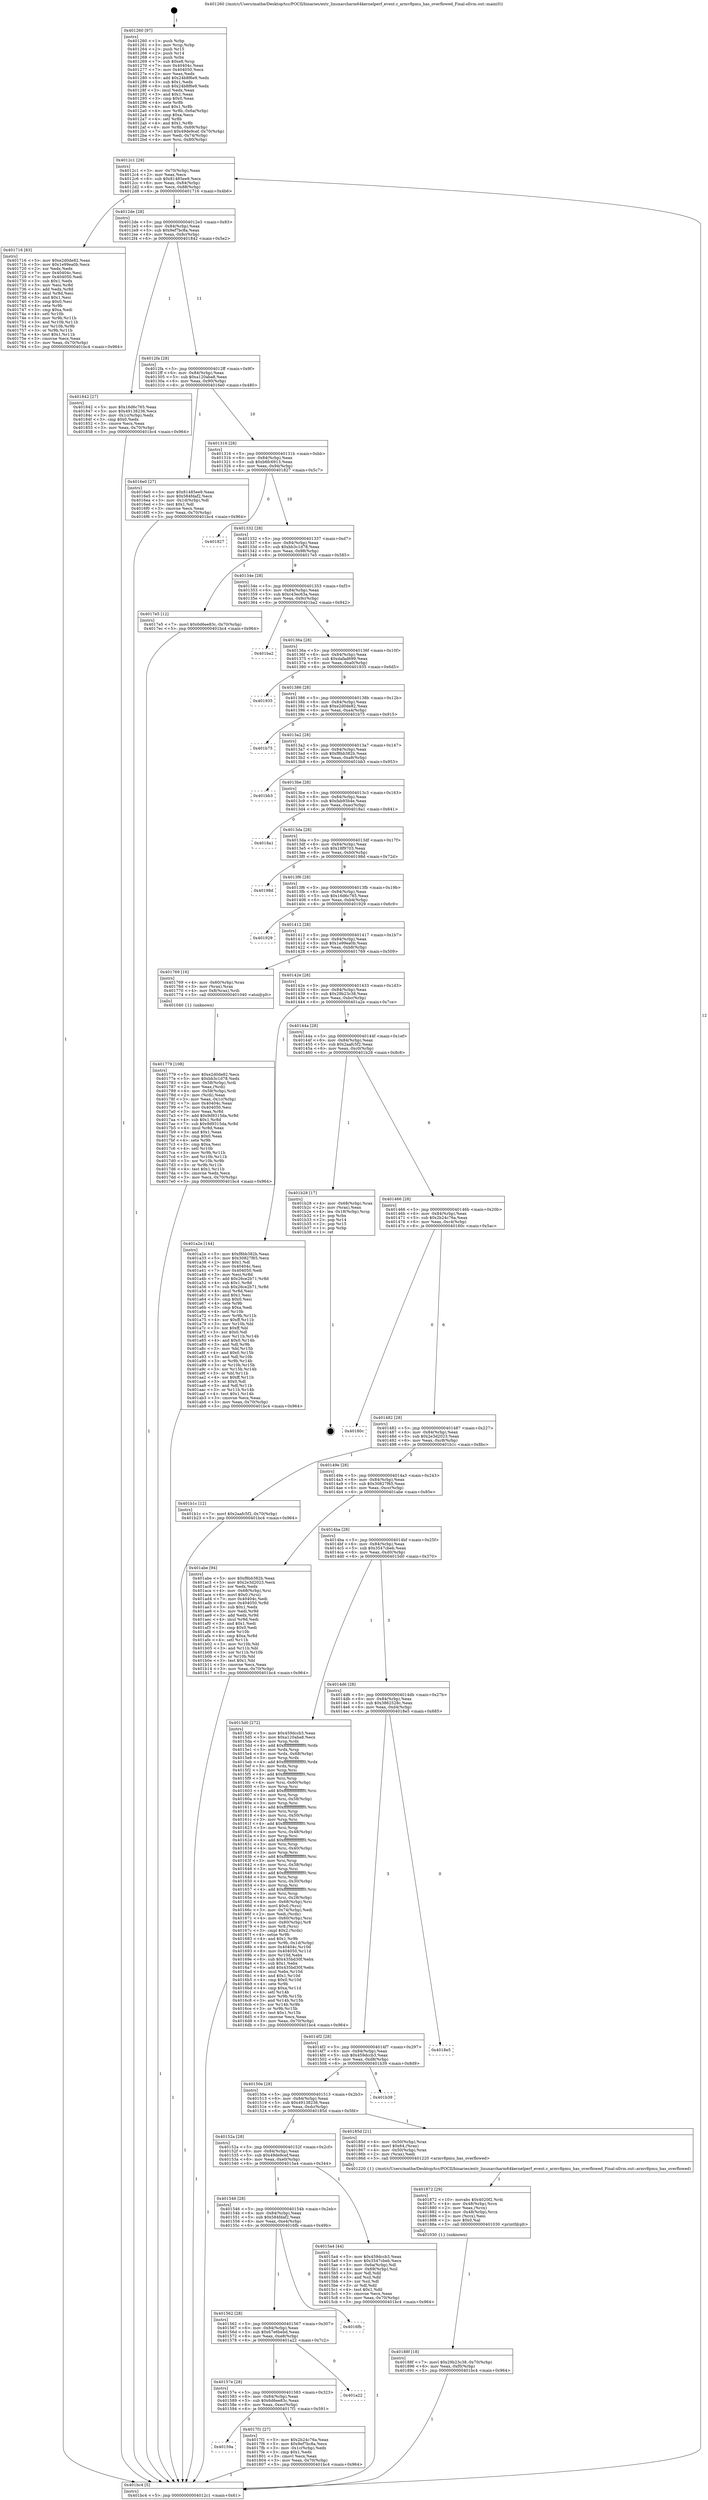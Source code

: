 digraph "0x401260" {
  label = "0x401260 (/mnt/c/Users/mathe/Desktop/tcc/POCII/binaries/extr_linuxarcharm64kernelperf_event.c_armv8pmu_has_overflowed_Final-ollvm.out::main(0))"
  labelloc = "t"
  node[shape=record]

  Entry [label="",width=0.3,height=0.3,shape=circle,fillcolor=black,style=filled]
  "0x4012c1" [label="{
     0x4012c1 [29]\l
     | [instrs]\l
     &nbsp;&nbsp;0x4012c1 \<+3\>: mov -0x70(%rbp),%eax\l
     &nbsp;&nbsp;0x4012c4 \<+2\>: mov %eax,%ecx\l
     &nbsp;&nbsp;0x4012c6 \<+6\>: sub $0x81485ee9,%ecx\l
     &nbsp;&nbsp;0x4012cc \<+6\>: mov %eax,-0x84(%rbp)\l
     &nbsp;&nbsp;0x4012d2 \<+6\>: mov %ecx,-0x88(%rbp)\l
     &nbsp;&nbsp;0x4012d8 \<+6\>: je 0000000000401716 \<main+0x4b6\>\l
  }"]
  "0x401716" [label="{
     0x401716 [83]\l
     | [instrs]\l
     &nbsp;&nbsp;0x401716 \<+5\>: mov $0xe2d0de82,%eax\l
     &nbsp;&nbsp;0x40171b \<+5\>: mov $0x1e99ea0b,%ecx\l
     &nbsp;&nbsp;0x401720 \<+2\>: xor %edx,%edx\l
     &nbsp;&nbsp;0x401722 \<+7\>: mov 0x40404c,%esi\l
     &nbsp;&nbsp;0x401729 \<+7\>: mov 0x404050,%edi\l
     &nbsp;&nbsp;0x401730 \<+3\>: sub $0x1,%edx\l
     &nbsp;&nbsp;0x401733 \<+3\>: mov %esi,%r8d\l
     &nbsp;&nbsp;0x401736 \<+3\>: add %edx,%r8d\l
     &nbsp;&nbsp;0x401739 \<+4\>: imul %r8d,%esi\l
     &nbsp;&nbsp;0x40173d \<+3\>: and $0x1,%esi\l
     &nbsp;&nbsp;0x401740 \<+3\>: cmp $0x0,%esi\l
     &nbsp;&nbsp;0x401743 \<+4\>: sete %r9b\l
     &nbsp;&nbsp;0x401747 \<+3\>: cmp $0xa,%edi\l
     &nbsp;&nbsp;0x40174a \<+4\>: setl %r10b\l
     &nbsp;&nbsp;0x40174e \<+3\>: mov %r9b,%r11b\l
     &nbsp;&nbsp;0x401751 \<+3\>: and %r10b,%r11b\l
     &nbsp;&nbsp;0x401754 \<+3\>: xor %r10b,%r9b\l
     &nbsp;&nbsp;0x401757 \<+3\>: or %r9b,%r11b\l
     &nbsp;&nbsp;0x40175a \<+4\>: test $0x1,%r11b\l
     &nbsp;&nbsp;0x40175e \<+3\>: cmovne %ecx,%eax\l
     &nbsp;&nbsp;0x401761 \<+3\>: mov %eax,-0x70(%rbp)\l
     &nbsp;&nbsp;0x401764 \<+5\>: jmp 0000000000401bc4 \<main+0x964\>\l
  }"]
  "0x4012de" [label="{
     0x4012de [28]\l
     | [instrs]\l
     &nbsp;&nbsp;0x4012de \<+5\>: jmp 00000000004012e3 \<main+0x83\>\l
     &nbsp;&nbsp;0x4012e3 \<+6\>: mov -0x84(%rbp),%eax\l
     &nbsp;&nbsp;0x4012e9 \<+5\>: sub $0x9ef7bc8a,%eax\l
     &nbsp;&nbsp;0x4012ee \<+6\>: mov %eax,-0x8c(%rbp)\l
     &nbsp;&nbsp;0x4012f4 \<+6\>: je 0000000000401842 \<main+0x5e2\>\l
  }"]
  Exit [label="",width=0.3,height=0.3,shape=circle,fillcolor=black,style=filled,peripheries=2]
  "0x401842" [label="{
     0x401842 [27]\l
     | [instrs]\l
     &nbsp;&nbsp;0x401842 \<+5\>: mov $0x16d6c765,%eax\l
     &nbsp;&nbsp;0x401847 \<+5\>: mov $0x49138236,%ecx\l
     &nbsp;&nbsp;0x40184c \<+3\>: mov -0x1c(%rbp),%edx\l
     &nbsp;&nbsp;0x40184f \<+3\>: cmp $0x0,%edx\l
     &nbsp;&nbsp;0x401852 \<+3\>: cmove %ecx,%eax\l
     &nbsp;&nbsp;0x401855 \<+3\>: mov %eax,-0x70(%rbp)\l
     &nbsp;&nbsp;0x401858 \<+5\>: jmp 0000000000401bc4 \<main+0x964\>\l
  }"]
  "0x4012fa" [label="{
     0x4012fa [28]\l
     | [instrs]\l
     &nbsp;&nbsp;0x4012fa \<+5\>: jmp 00000000004012ff \<main+0x9f\>\l
     &nbsp;&nbsp;0x4012ff \<+6\>: mov -0x84(%rbp),%eax\l
     &nbsp;&nbsp;0x401305 \<+5\>: sub $0xa120aba8,%eax\l
     &nbsp;&nbsp;0x40130a \<+6\>: mov %eax,-0x90(%rbp)\l
     &nbsp;&nbsp;0x401310 \<+6\>: je 00000000004016e0 \<main+0x480\>\l
  }"]
  "0x40188f" [label="{
     0x40188f [18]\l
     | [instrs]\l
     &nbsp;&nbsp;0x40188f \<+7\>: movl $0x29b23c38,-0x70(%rbp)\l
     &nbsp;&nbsp;0x401896 \<+6\>: mov %eax,-0xf0(%rbp)\l
     &nbsp;&nbsp;0x40189c \<+5\>: jmp 0000000000401bc4 \<main+0x964\>\l
  }"]
  "0x4016e0" [label="{
     0x4016e0 [27]\l
     | [instrs]\l
     &nbsp;&nbsp;0x4016e0 \<+5\>: mov $0x81485ee9,%eax\l
     &nbsp;&nbsp;0x4016e5 \<+5\>: mov $0x584fdaf2,%ecx\l
     &nbsp;&nbsp;0x4016ea \<+3\>: mov -0x1d(%rbp),%dl\l
     &nbsp;&nbsp;0x4016ed \<+3\>: test $0x1,%dl\l
     &nbsp;&nbsp;0x4016f0 \<+3\>: cmovne %ecx,%eax\l
     &nbsp;&nbsp;0x4016f3 \<+3\>: mov %eax,-0x70(%rbp)\l
     &nbsp;&nbsp;0x4016f6 \<+5\>: jmp 0000000000401bc4 \<main+0x964\>\l
  }"]
  "0x401316" [label="{
     0x401316 [28]\l
     | [instrs]\l
     &nbsp;&nbsp;0x401316 \<+5\>: jmp 000000000040131b \<main+0xbb\>\l
     &nbsp;&nbsp;0x40131b \<+6\>: mov -0x84(%rbp),%eax\l
     &nbsp;&nbsp;0x401321 \<+5\>: sub $0xb6fc6913,%eax\l
     &nbsp;&nbsp;0x401326 \<+6\>: mov %eax,-0x94(%rbp)\l
     &nbsp;&nbsp;0x40132c \<+6\>: je 0000000000401827 \<main+0x5c7\>\l
  }"]
  "0x401872" [label="{
     0x401872 [29]\l
     | [instrs]\l
     &nbsp;&nbsp;0x401872 \<+10\>: movabs $0x4020f2,%rdi\l
     &nbsp;&nbsp;0x40187c \<+4\>: mov -0x48(%rbp),%rcx\l
     &nbsp;&nbsp;0x401880 \<+2\>: mov %eax,(%rcx)\l
     &nbsp;&nbsp;0x401882 \<+4\>: mov -0x48(%rbp),%rcx\l
     &nbsp;&nbsp;0x401886 \<+2\>: mov (%rcx),%esi\l
     &nbsp;&nbsp;0x401888 \<+2\>: mov $0x0,%al\l
     &nbsp;&nbsp;0x40188a \<+5\>: call 0000000000401030 \<printf@plt\>\l
     | [calls]\l
     &nbsp;&nbsp;0x401030 \{1\} (unknown)\l
  }"]
  "0x401827" [label="{
     0x401827\l
  }", style=dashed]
  "0x401332" [label="{
     0x401332 [28]\l
     | [instrs]\l
     &nbsp;&nbsp;0x401332 \<+5\>: jmp 0000000000401337 \<main+0xd7\>\l
     &nbsp;&nbsp;0x401337 \<+6\>: mov -0x84(%rbp),%eax\l
     &nbsp;&nbsp;0x40133d \<+5\>: sub $0xbb3c1d78,%eax\l
     &nbsp;&nbsp;0x401342 \<+6\>: mov %eax,-0x98(%rbp)\l
     &nbsp;&nbsp;0x401348 \<+6\>: je 00000000004017e5 \<main+0x585\>\l
  }"]
  "0x40159a" [label="{
     0x40159a\l
  }", style=dashed]
  "0x4017e5" [label="{
     0x4017e5 [12]\l
     | [instrs]\l
     &nbsp;&nbsp;0x4017e5 \<+7\>: movl $0x6d6ee83c,-0x70(%rbp)\l
     &nbsp;&nbsp;0x4017ec \<+5\>: jmp 0000000000401bc4 \<main+0x964\>\l
  }"]
  "0x40134e" [label="{
     0x40134e [28]\l
     | [instrs]\l
     &nbsp;&nbsp;0x40134e \<+5\>: jmp 0000000000401353 \<main+0xf3\>\l
     &nbsp;&nbsp;0x401353 \<+6\>: mov -0x84(%rbp),%eax\l
     &nbsp;&nbsp;0x401359 \<+5\>: sub $0xc43ec63a,%eax\l
     &nbsp;&nbsp;0x40135e \<+6\>: mov %eax,-0x9c(%rbp)\l
     &nbsp;&nbsp;0x401364 \<+6\>: je 0000000000401ba2 \<main+0x942\>\l
  }"]
  "0x4017f1" [label="{
     0x4017f1 [27]\l
     | [instrs]\l
     &nbsp;&nbsp;0x4017f1 \<+5\>: mov $0x2b24c76a,%eax\l
     &nbsp;&nbsp;0x4017f6 \<+5\>: mov $0x9ef7bc8a,%ecx\l
     &nbsp;&nbsp;0x4017fb \<+3\>: mov -0x1c(%rbp),%edx\l
     &nbsp;&nbsp;0x4017fe \<+3\>: cmp $0x1,%edx\l
     &nbsp;&nbsp;0x401801 \<+3\>: cmovl %ecx,%eax\l
     &nbsp;&nbsp;0x401804 \<+3\>: mov %eax,-0x70(%rbp)\l
     &nbsp;&nbsp;0x401807 \<+5\>: jmp 0000000000401bc4 \<main+0x964\>\l
  }"]
  "0x401ba2" [label="{
     0x401ba2\l
  }", style=dashed]
  "0x40136a" [label="{
     0x40136a [28]\l
     | [instrs]\l
     &nbsp;&nbsp;0x40136a \<+5\>: jmp 000000000040136f \<main+0x10f\>\l
     &nbsp;&nbsp;0x40136f \<+6\>: mov -0x84(%rbp),%eax\l
     &nbsp;&nbsp;0x401375 \<+5\>: sub $0xdafad699,%eax\l
     &nbsp;&nbsp;0x40137a \<+6\>: mov %eax,-0xa0(%rbp)\l
     &nbsp;&nbsp;0x401380 \<+6\>: je 0000000000401935 \<main+0x6d5\>\l
  }"]
  "0x40157e" [label="{
     0x40157e [28]\l
     | [instrs]\l
     &nbsp;&nbsp;0x40157e \<+5\>: jmp 0000000000401583 \<main+0x323\>\l
     &nbsp;&nbsp;0x401583 \<+6\>: mov -0x84(%rbp),%eax\l
     &nbsp;&nbsp;0x401589 \<+5\>: sub $0x6d6ee83c,%eax\l
     &nbsp;&nbsp;0x40158e \<+6\>: mov %eax,-0xec(%rbp)\l
     &nbsp;&nbsp;0x401594 \<+6\>: je 00000000004017f1 \<main+0x591\>\l
  }"]
  "0x401935" [label="{
     0x401935\l
  }", style=dashed]
  "0x401386" [label="{
     0x401386 [28]\l
     | [instrs]\l
     &nbsp;&nbsp;0x401386 \<+5\>: jmp 000000000040138b \<main+0x12b\>\l
     &nbsp;&nbsp;0x40138b \<+6\>: mov -0x84(%rbp),%eax\l
     &nbsp;&nbsp;0x401391 \<+5\>: sub $0xe2d0de82,%eax\l
     &nbsp;&nbsp;0x401396 \<+6\>: mov %eax,-0xa4(%rbp)\l
     &nbsp;&nbsp;0x40139c \<+6\>: je 0000000000401b75 \<main+0x915\>\l
  }"]
  "0x401a22" [label="{
     0x401a22\l
  }", style=dashed]
  "0x401b75" [label="{
     0x401b75\l
  }", style=dashed]
  "0x4013a2" [label="{
     0x4013a2 [28]\l
     | [instrs]\l
     &nbsp;&nbsp;0x4013a2 \<+5\>: jmp 00000000004013a7 \<main+0x147\>\l
     &nbsp;&nbsp;0x4013a7 \<+6\>: mov -0x84(%rbp),%eax\l
     &nbsp;&nbsp;0x4013ad \<+5\>: sub $0xf8bb382b,%eax\l
     &nbsp;&nbsp;0x4013b2 \<+6\>: mov %eax,-0xa8(%rbp)\l
     &nbsp;&nbsp;0x4013b8 \<+6\>: je 0000000000401bb3 \<main+0x953\>\l
  }"]
  "0x401562" [label="{
     0x401562 [28]\l
     | [instrs]\l
     &nbsp;&nbsp;0x401562 \<+5\>: jmp 0000000000401567 \<main+0x307\>\l
     &nbsp;&nbsp;0x401567 \<+6\>: mov -0x84(%rbp),%eax\l
     &nbsp;&nbsp;0x40156d \<+5\>: sub $0x67e6bebd,%eax\l
     &nbsp;&nbsp;0x401572 \<+6\>: mov %eax,-0xe8(%rbp)\l
     &nbsp;&nbsp;0x401578 \<+6\>: je 0000000000401a22 \<main+0x7c2\>\l
  }"]
  "0x401bb3" [label="{
     0x401bb3\l
  }", style=dashed]
  "0x4013be" [label="{
     0x4013be [28]\l
     | [instrs]\l
     &nbsp;&nbsp;0x4013be \<+5\>: jmp 00000000004013c3 \<main+0x163\>\l
     &nbsp;&nbsp;0x4013c3 \<+6\>: mov -0x84(%rbp),%eax\l
     &nbsp;&nbsp;0x4013c9 \<+5\>: sub $0xfab93b4e,%eax\l
     &nbsp;&nbsp;0x4013ce \<+6\>: mov %eax,-0xac(%rbp)\l
     &nbsp;&nbsp;0x4013d4 \<+6\>: je 00000000004018a1 \<main+0x641\>\l
  }"]
  "0x4016fb" [label="{
     0x4016fb\l
  }", style=dashed]
  "0x4018a1" [label="{
     0x4018a1\l
  }", style=dashed]
  "0x4013da" [label="{
     0x4013da [28]\l
     | [instrs]\l
     &nbsp;&nbsp;0x4013da \<+5\>: jmp 00000000004013df \<main+0x17f\>\l
     &nbsp;&nbsp;0x4013df \<+6\>: mov -0x84(%rbp),%eax\l
     &nbsp;&nbsp;0x4013e5 \<+5\>: sub $0x18f9703,%eax\l
     &nbsp;&nbsp;0x4013ea \<+6\>: mov %eax,-0xb0(%rbp)\l
     &nbsp;&nbsp;0x4013f0 \<+6\>: je 000000000040198d \<main+0x72d\>\l
  }"]
  "0x401779" [label="{
     0x401779 [108]\l
     | [instrs]\l
     &nbsp;&nbsp;0x401779 \<+5\>: mov $0xe2d0de82,%ecx\l
     &nbsp;&nbsp;0x40177e \<+5\>: mov $0xbb3c1d78,%edx\l
     &nbsp;&nbsp;0x401783 \<+4\>: mov -0x58(%rbp),%rdi\l
     &nbsp;&nbsp;0x401787 \<+2\>: mov %eax,(%rdi)\l
     &nbsp;&nbsp;0x401789 \<+4\>: mov -0x58(%rbp),%rdi\l
     &nbsp;&nbsp;0x40178d \<+2\>: mov (%rdi),%eax\l
     &nbsp;&nbsp;0x40178f \<+3\>: mov %eax,-0x1c(%rbp)\l
     &nbsp;&nbsp;0x401792 \<+7\>: mov 0x40404c,%eax\l
     &nbsp;&nbsp;0x401799 \<+7\>: mov 0x404050,%esi\l
     &nbsp;&nbsp;0x4017a0 \<+3\>: mov %eax,%r8d\l
     &nbsp;&nbsp;0x4017a3 \<+7\>: add $0x9d9315da,%r8d\l
     &nbsp;&nbsp;0x4017aa \<+4\>: sub $0x1,%r8d\l
     &nbsp;&nbsp;0x4017ae \<+7\>: sub $0x9d9315da,%r8d\l
     &nbsp;&nbsp;0x4017b5 \<+4\>: imul %r8d,%eax\l
     &nbsp;&nbsp;0x4017b9 \<+3\>: and $0x1,%eax\l
     &nbsp;&nbsp;0x4017bc \<+3\>: cmp $0x0,%eax\l
     &nbsp;&nbsp;0x4017bf \<+4\>: sete %r9b\l
     &nbsp;&nbsp;0x4017c3 \<+3\>: cmp $0xa,%esi\l
     &nbsp;&nbsp;0x4017c6 \<+4\>: setl %r10b\l
     &nbsp;&nbsp;0x4017ca \<+3\>: mov %r9b,%r11b\l
     &nbsp;&nbsp;0x4017cd \<+3\>: and %r10b,%r11b\l
     &nbsp;&nbsp;0x4017d0 \<+3\>: xor %r10b,%r9b\l
     &nbsp;&nbsp;0x4017d3 \<+3\>: or %r9b,%r11b\l
     &nbsp;&nbsp;0x4017d6 \<+4\>: test $0x1,%r11b\l
     &nbsp;&nbsp;0x4017da \<+3\>: cmovne %edx,%ecx\l
     &nbsp;&nbsp;0x4017dd \<+3\>: mov %ecx,-0x70(%rbp)\l
     &nbsp;&nbsp;0x4017e0 \<+5\>: jmp 0000000000401bc4 \<main+0x964\>\l
  }"]
  "0x40198d" [label="{
     0x40198d\l
  }", style=dashed]
  "0x4013f6" [label="{
     0x4013f6 [28]\l
     | [instrs]\l
     &nbsp;&nbsp;0x4013f6 \<+5\>: jmp 00000000004013fb \<main+0x19b\>\l
     &nbsp;&nbsp;0x4013fb \<+6\>: mov -0x84(%rbp),%eax\l
     &nbsp;&nbsp;0x401401 \<+5\>: sub $0x16d6c765,%eax\l
     &nbsp;&nbsp;0x401406 \<+6\>: mov %eax,-0xb4(%rbp)\l
     &nbsp;&nbsp;0x40140c \<+6\>: je 0000000000401929 \<main+0x6c9\>\l
  }"]
  "0x401260" [label="{
     0x401260 [97]\l
     | [instrs]\l
     &nbsp;&nbsp;0x401260 \<+1\>: push %rbp\l
     &nbsp;&nbsp;0x401261 \<+3\>: mov %rsp,%rbp\l
     &nbsp;&nbsp;0x401264 \<+2\>: push %r15\l
     &nbsp;&nbsp;0x401266 \<+2\>: push %r14\l
     &nbsp;&nbsp;0x401268 \<+1\>: push %rbx\l
     &nbsp;&nbsp;0x401269 \<+7\>: sub $0xe8,%rsp\l
     &nbsp;&nbsp;0x401270 \<+7\>: mov 0x40404c,%eax\l
     &nbsp;&nbsp;0x401277 \<+7\>: mov 0x404050,%ecx\l
     &nbsp;&nbsp;0x40127e \<+2\>: mov %eax,%edx\l
     &nbsp;&nbsp;0x401280 \<+6\>: add $0x24b8f6e9,%edx\l
     &nbsp;&nbsp;0x401286 \<+3\>: sub $0x1,%edx\l
     &nbsp;&nbsp;0x401289 \<+6\>: sub $0x24b8f6e9,%edx\l
     &nbsp;&nbsp;0x40128f \<+3\>: imul %edx,%eax\l
     &nbsp;&nbsp;0x401292 \<+3\>: and $0x1,%eax\l
     &nbsp;&nbsp;0x401295 \<+3\>: cmp $0x0,%eax\l
     &nbsp;&nbsp;0x401298 \<+4\>: sete %r8b\l
     &nbsp;&nbsp;0x40129c \<+4\>: and $0x1,%r8b\l
     &nbsp;&nbsp;0x4012a0 \<+4\>: mov %r8b,-0x6a(%rbp)\l
     &nbsp;&nbsp;0x4012a4 \<+3\>: cmp $0xa,%ecx\l
     &nbsp;&nbsp;0x4012a7 \<+4\>: setl %r8b\l
     &nbsp;&nbsp;0x4012ab \<+4\>: and $0x1,%r8b\l
     &nbsp;&nbsp;0x4012af \<+4\>: mov %r8b,-0x69(%rbp)\l
     &nbsp;&nbsp;0x4012b3 \<+7\>: movl $0x49de9cef,-0x70(%rbp)\l
     &nbsp;&nbsp;0x4012ba \<+3\>: mov %edi,-0x74(%rbp)\l
     &nbsp;&nbsp;0x4012bd \<+4\>: mov %rsi,-0x80(%rbp)\l
  }"]
  "0x401929" [label="{
     0x401929\l
  }", style=dashed]
  "0x401412" [label="{
     0x401412 [28]\l
     | [instrs]\l
     &nbsp;&nbsp;0x401412 \<+5\>: jmp 0000000000401417 \<main+0x1b7\>\l
     &nbsp;&nbsp;0x401417 \<+6\>: mov -0x84(%rbp),%eax\l
     &nbsp;&nbsp;0x40141d \<+5\>: sub $0x1e99ea0b,%eax\l
     &nbsp;&nbsp;0x401422 \<+6\>: mov %eax,-0xb8(%rbp)\l
     &nbsp;&nbsp;0x401428 \<+6\>: je 0000000000401769 \<main+0x509\>\l
  }"]
  "0x401bc4" [label="{
     0x401bc4 [5]\l
     | [instrs]\l
     &nbsp;&nbsp;0x401bc4 \<+5\>: jmp 00000000004012c1 \<main+0x61\>\l
  }"]
  "0x401769" [label="{
     0x401769 [16]\l
     | [instrs]\l
     &nbsp;&nbsp;0x401769 \<+4\>: mov -0x60(%rbp),%rax\l
     &nbsp;&nbsp;0x40176d \<+3\>: mov (%rax),%rax\l
     &nbsp;&nbsp;0x401770 \<+4\>: mov 0x8(%rax),%rdi\l
     &nbsp;&nbsp;0x401774 \<+5\>: call 0000000000401040 \<atoi@plt\>\l
     | [calls]\l
     &nbsp;&nbsp;0x401040 \{1\} (unknown)\l
  }"]
  "0x40142e" [label="{
     0x40142e [28]\l
     | [instrs]\l
     &nbsp;&nbsp;0x40142e \<+5\>: jmp 0000000000401433 \<main+0x1d3\>\l
     &nbsp;&nbsp;0x401433 \<+6\>: mov -0x84(%rbp),%eax\l
     &nbsp;&nbsp;0x401439 \<+5\>: sub $0x29b23c38,%eax\l
     &nbsp;&nbsp;0x40143e \<+6\>: mov %eax,-0xbc(%rbp)\l
     &nbsp;&nbsp;0x401444 \<+6\>: je 0000000000401a2e \<main+0x7ce\>\l
  }"]
  "0x401546" [label="{
     0x401546 [28]\l
     | [instrs]\l
     &nbsp;&nbsp;0x401546 \<+5\>: jmp 000000000040154b \<main+0x2eb\>\l
     &nbsp;&nbsp;0x40154b \<+6\>: mov -0x84(%rbp),%eax\l
     &nbsp;&nbsp;0x401551 \<+5\>: sub $0x584fdaf2,%eax\l
     &nbsp;&nbsp;0x401556 \<+6\>: mov %eax,-0xe4(%rbp)\l
     &nbsp;&nbsp;0x40155c \<+6\>: je 00000000004016fb \<main+0x49b\>\l
  }"]
  "0x401a2e" [label="{
     0x401a2e [144]\l
     | [instrs]\l
     &nbsp;&nbsp;0x401a2e \<+5\>: mov $0xf8bb382b,%eax\l
     &nbsp;&nbsp;0x401a33 \<+5\>: mov $0x30827f65,%ecx\l
     &nbsp;&nbsp;0x401a38 \<+2\>: mov $0x1,%dl\l
     &nbsp;&nbsp;0x401a3a \<+7\>: mov 0x40404c,%esi\l
     &nbsp;&nbsp;0x401a41 \<+7\>: mov 0x404050,%edi\l
     &nbsp;&nbsp;0x401a48 \<+3\>: mov %esi,%r8d\l
     &nbsp;&nbsp;0x401a4b \<+7\>: add $0x26ce2b71,%r8d\l
     &nbsp;&nbsp;0x401a52 \<+4\>: sub $0x1,%r8d\l
     &nbsp;&nbsp;0x401a56 \<+7\>: sub $0x26ce2b71,%r8d\l
     &nbsp;&nbsp;0x401a5d \<+4\>: imul %r8d,%esi\l
     &nbsp;&nbsp;0x401a61 \<+3\>: and $0x1,%esi\l
     &nbsp;&nbsp;0x401a64 \<+3\>: cmp $0x0,%esi\l
     &nbsp;&nbsp;0x401a67 \<+4\>: sete %r9b\l
     &nbsp;&nbsp;0x401a6b \<+3\>: cmp $0xa,%edi\l
     &nbsp;&nbsp;0x401a6e \<+4\>: setl %r10b\l
     &nbsp;&nbsp;0x401a72 \<+3\>: mov %r9b,%r11b\l
     &nbsp;&nbsp;0x401a75 \<+4\>: xor $0xff,%r11b\l
     &nbsp;&nbsp;0x401a79 \<+3\>: mov %r10b,%bl\l
     &nbsp;&nbsp;0x401a7c \<+3\>: xor $0xff,%bl\l
     &nbsp;&nbsp;0x401a7f \<+3\>: xor $0x0,%dl\l
     &nbsp;&nbsp;0x401a82 \<+3\>: mov %r11b,%r14b\l
     &nbsp;&nbsp;0x401a85 \<+4\>: and $0x0,%r14b\l
     &nbsp;&nbsp;0x401a89 \<+3\>: and %dl,%r9b\l
     &nbsp;&nbsp;0x401a8c \<+3\>: mov %bl,%r15b\l
     &nbsp;&nbsp;0x401a8f \<+4\>: and $0x0,%r15b\l
     &nbsp;&nbsp;0x401a93 \<+3\>: and %dl,%r10b\l
     &nbsp;&nbsp;0x401a96 \<+3\>: or %r9b,%r14b\l
     &nbsp;&nbsp;0x401a99 \<+3\>: or %r10b,%r15b\l
     &nbsp;&nbsp;0x401a9c \<+3\>: xor %r15b,%r14b\l
     &nbsp;&nbsp;0x401a9f \<+3\>: or %bl,%r11b\l
     &nbsp;&nbsp;0x401aa2 \<+4\>: xor $0xff,%r11b\l
     &nbsp;&nbsp;0x401aa6 \<+3\>: or $0x0,%dl\l
     &nbsp;&nbsp;0x401aa9 \<+3\>: and %dl,%r11b\l
     &nbsp;&nbsp;0x401aac \<+3\>: or %r11b,%r14b\l
     &nbsp;&nbsp;0x401aaf \<+4\>: test $0x1,%r14b\l
     &nbsp;&nbsp;0x401ab3 \<+3\>: cmovne %ecx,%eax\l
     &nbsp;&nbsp;0x401ab6 \<+3\>: mov %eax,-0x70(%rbp)\l
     &nbsp;&nbsp;0x401ab9 \<+5\>: jmp 0000000000401bc4 \<main+0x964\>\l
  }"]
  "0x40144a" [label="{
     0x40144a [28]\l
     | [instrs]\l
     &nbsp;&nbsp;0x40144a \<+5\>: jmp 000000000040144f \<main+0x1ef\>\l
     &nbsp;&nbsp;0x40144f \<+6\>: mov -0x84(%rbp),%eax\l
     &nbsp;&nbsp;0x401455 \<+5\>: sub $0x2aafc5f2,%eax\l
     &nbsp;&nbsp;0x40145a \<+6\>: mov %eax,-0xc0(%rbp)\l
     &nbsp;&nbsp;0x401460 \<+6\>: je 0000000000401b28 \<main+0x8c8\>\l
  }"]
  "0x4015a4" [label="{
     0x4015a4 [44]\l
     | [instrs]\l
     &nbsp;&nbsp;0x4015a4 \<+5\>: mov $0x459dccb3,%eax\l
     &nbsp;&nbsp;0x4015a9 \<+5\>: mov $0x3547cbeb,%ecx\l
     &nbsp;&nbsp;0x4015ae \<+3\>: mov -0x6a(%rbp),%dl\l
     &nbsp;&nbsp;0x4015b1 \<+4\>: mov -0x69(%rbp),%sil\l
     &nbsp;&nbsp;0x4015b5 \<+3\>: mov %dl,%dil\l
     &nbsp;&nbsp;0x4015b8 \<+3\>: and %sil,%dil\l
     &nbsp;&nbsp;0x4015bb \<+3\>: xor %sil,%dl\l
     &nbsp;&nbsp;0x4015be \<+3\>: or %dl,%dil\l
     &nbsp;&nbsp;0x4015c1 \<+4\>: test $0x1,%dil\l
     &nbsp;&nbsp;0x4015c5 \<+3\>: cmovne %ecx,%eax\l
     &nbsp;&nbsp;0x4015c8 \<+3\>: mov %eax,-0x70(%rbp)\l
     &nbsp;&nbsp;0x4015cb \<+5\>: jmp 0000000000401bc4 \<main+0x964\>\l
  }"]
  "0x401b28" [label="{
     0x401b28 [17]\l
     | [instrs]\l
     &nbsp;&nbsp;0x401b28 \<+4\>: mov -0x68(%rbp),%rax\l
     &nbsp;&nbsp;0x401b2c \<+2\>: mov (%rax),%eax\l
     &nbsp;&nbsp;0x401b2e \<+4\>: lea -0x18(%rbp),%rsp\l
     &nbsp;&nbsp;0x401b32 \<+1\>: pop %rbx\l
     &nbsp;&nbsp;0x401b33 \<+2\>: pop %r14\l
     &nbsp;&nbsp;0x401b35 \<+2\>: pop %r15\l
     &nbsp;&nbsp;0x401b37 \<+1\>: pop %rbp\l
     &nbsp;&nbsp;0x401b38 \<+1\>: ret\l
  }"]
  "0x401466" [label="{
     0x401466 [28]\l
     | [instrs]\l
     &nbsp;&nbsp;0x401466 \<+5\>: jmp 000000000040146b \<main+0x20b\>\l
     &nbsp;&nbsp;0x40146b \<+6\>: mov -0x84(%rbp),%eax\l
     &nbsp;&nbsp;0x401471 \<+5\>: sub $0x2b24c76a,%eax\l
     &nbsp;&nbsp;0x401476 \<+6\>: mov %eax,-0xc4(%rbp)\l
     &nbsp;&nbsp;0x40147c \<+6\>: je 000000000040180c \<main+0x5ac\>\l
  }"]
  "0x40152a" [label="{
     0x40152a [28]\l
     | [instrs]\l
     &nbsp;&nbsp;0x40152a \<+5\>: jmp 000000000040152f \<main+0x2cf\>\l
     &nbsp;&nbsp;0x40152f \<+6\>: mov -0x84(%rbp),%eax\l
     &nbsp;&nbsp;0x401535 \<+5\>: sub $0x49de9cef,%eax\l
     &nbsp;&nbsp;0x40153a \<+6\>: mov %eax,-0xe0(%rbp)\l
     &nbsp;&nbsp;0x401540 \<+6\>: je 00000000004015a4 \<main+0x344\>\l
  }"]
  "0x40180c" [label="{
     0x40180c\l
  }", style=dashed]
  "0x401482" [label="{
     0x401482 [28]\l
     | [instrs]\l
     &nbsp;&nbsp;0x401482 \<+5\>: jmp 0000000000401487 \<main+0x227\>\l
     &nbsp;&nbsp;0x401487 \<+6\>: mov -0x84(%rbp),%eax\l
     &nbsp;&nbsp;0x40148d \<+5\>: sub $0x2e3d2023,%eax\l
     &nbsp;&nbsp;0x401492 \<+6\>: mov %eax,-0xc8(%rbp)\l
     &nbsp;&nbsp;0x401498 \<+6\>: je 0000000000401b1c \<main+0x8bc\>\l
  }"]
  "0x40185d" [label="{
     0x40185d [21]\l
     | [instrs]\l
     &nbsp;&nbsp;0x40185d \<+4\>: mov -0x50(%rbp),%rax\l
     &nbsp;&nbsp;0x401861 \<+6\>: movl $0x64,(%rax)\l
     &nbsp;&nbsp;0x401867 \<+4\>: mov -0x50(%rbp),%rax\l
     &nbsp;&nbsp;0x40186b \<+2\>: mov (%rax),%edi\l
     &nbsp;&nbsp;0x40186d \<+5\>: call 0000000000401220 \<armv8pmu_has_overflowed\>\l
     | [calls]\l
     &nbsp;&nbsp;0x401220 \{1\} (/mnt/c/Users/mathe/Desktop/tcc/POCII/binaries/extr_linuxarcharm64kernelperf_event.c_armv8pmu_has_overflowed_Final-ollvm.out::armv8pmu_has_overflowed)\l
  }"]
  "0x401b1c" [label="{
     0x401b1c [12]\l
     | [instrs]\l
     &nbsp;&nbsp;0x401b1c \<+7\>: movl $0x2aafc5f2,-0x70(%rbp)\l
     &nbsp;&nbsp;0x401b23 \<+5\>: jmp 0000000000401bc4 \<main+0x964\>\l
  }"]
  "0x40149e" [label="{
     0x40149e [28]\l
     | [instrs]\l
     &nbsp;&nbsp;0x40149e \<+5\>: jmp 00000000004014a3 \<main+0x243\>\l
     &nbsp;&nbsp;0x4014a3 \<+6\>: mov -0x84(%rbp),%eax\l
     &nbsp;&nbsp;0x4014a9 \<+5\>: sub $0x30827f65,%eax\l
     &nbsp;&nbsp;0x4014ae \<+6\>: mov %eax,-0xcc(%rbp)\l
     &nbsp;&nbsp;0x4014b4 \<+6\>: je 0000000000401abe \<main+0x85e\>\l
  }"]
  "0x40150e" [label="{
     0x40150e [28]\l
     | [instrs]\l
     &nbsp;&nbsp;0x40150e \<+5\>: jmp 0000000000401513 \<main+0x2b3\>\l
     &nbsp;&nbsp;0x401513 \<+6\>: mov -0x84(%rbp),%eax\l
     &nbsp;&nbsp;0x401519 \<+5\>: sub $0x49138236,%eax\l
     &nbsp;&nbsp;0x40151e \<+6\>: mov %eax,-0xdc(%rbp)\l
     &nbsp;&nbsp;0x401524 \<+6\>: je 000000000040185d \<main+0x5fd\>\l
  }"]
  "0x401abe" [label="{
     0x401abe [94]\l
     | [instrs]\l
     &nbsp;&nbsp;0x401abe \<+5\>: mov $0xf8bb382b,%eax\l
     &nbsp;&nbsp;0x401ac3 \<+5\>: mov $0x2e3d2023,%ecx\l
     &nbsp;&nbsp;0x401ac8 \<+2\>: xor %edx,%edx\l
     &nbsp;&nbsp;0x401aca \<+4\>: mov -0x68(%rbp),%rsi\l
     &nbsp;&nbsp;0x401ace \<+6\>: movl $0x0,(%rsi)\l
     &nbsp;&nbsp;0x401ad4 \<+7\>: mov 0x40404c,%edi\l
     &nbsp;&nbsp;0x401adb \<+8\>: mov 0x404050,%r8d\l
     &nbsp;&nbsp;0x401ae3 \<+3\>: sub $0x1,%edx\l
     &nbsp;&nbsp;0x401ae6 \<+3\>: mov %edi,%r9d\l
     &nbsp;&nbsp;0x401ae9 \<+3\>: add %edx,%r9d\l
     &nbsp;&nbsp;0x401aec \<+4\>: imul %r9d,%edi\l
     &nbsp;&nbsp;0x401af0 \<+3\>: and $0x1,%edi\l
     &nbsp;&nbsp;0x401af3 \<+3\>: cmp $0x0,%edi\l
     &nbsp;&nbsp;0x401af6 \<+4\>: sete %r10b\l
     &nbsp;&nbsp;0x401afa \<+4\>: cmp $0xa,%r8d\l
     &nbsp;&nbsp;0x401afe \<+4\>: setl %r11b\l
     &nbsp;&nbsp;0x401b02 \<+3\>: mov %r10b,%bl\l
     &nbsp;&nbsp;0x401b05 \<+3\>: and %r11b,%bl\l
     &nbsp;&nbsp;0x401b08 \<+3\>: xor %r11b,%r10b\l
     &nbsp;&nbsp;0x401b0b \<+3\>: or %r10b,%bl\l
     &nbsp;&nbsp;0x401b0e \<+3\>: test $0x1,%bl\l
     &nbsp;&nbsp;0x401b11 \<+3\>: cmovne %ecx,%eax\l
     &nbsp;&nbsp;0x401b14 \<+3\>: mov %eax,-0x70(%rbp)\l
     &nbsp;&nbsp;0x401b17 \<+5\>: jmp 0000000000401bc4 \<main+0x964\>\l
  }"]
  "0x4014ba" [label="{
     0x4014ba [28]\l
     | [instrs]\l
     &nbsp;&nbsp;0x4014ba \<+5\>: jmp 00000000004014bf \<main+0x25f\>\l
     &nbsp;&nbsp;0x4014bf \<+6\>: mov -0x84(%rbp),%eax\l
     &nbsp;&nbsp;0x4014c5 \<+5\>: sub $0x3547cbeb,%eax\l
     &nbsp;&nbsp;0x4014ca \<+6\>: mov %eax,-0xd0(%rbp)\l
     &nbsp;&nbsp;0x4014d0 \<+6\>: je 00000000004015d0 \<main+0x370\>\l
  }"]
  "0x401b39" [label="{
     0x401b39\l
  }", style=dashed]
  "0x4015d0" [label="{
     0x4015d0 [272]\l
     | [instrs]\l
     &nbsp;&nbsp;0x4015d0 \<+5\>: mov $0x459dccb3,%eax\l
     &nbsp;&nbsp;0x4015d5 \<+5\>: mov $0xa120aba8,%ecx\l
     &nbsp;&nbsp;0x4015da \<+3\>: mov %rsp,%rdx\l
     &nbsp;&nbsp;0x4015dd \<+4\>: add $0xfffffffffffffff0,%rdx\l
     &nbsp;&nbsp;0x4015e1 \<+3\>: mov %rdx,%rsp\l
     &nbsp;&nbsp;0x4015e4 \<+4\>: mov %rdx,-0x68(%rbp)\l
     &nbsp;&nbsp;0x4015e8 \<+3\>: mov %rsp,%rdx\l
     &nbsp;&nbsp;0x4015eb \<+4\>: add $0xfffffffffffffff0,%rdx\l
     &nbsp;&nbsp;0x4015ef \<+3\>: mov %rdx,%rsp\l
     &nbsp;&nbsp;0x4015f2 \<+3\>: mov %rsp,%rsi\l
     &nbsp;&nbsp;0x4015f5 \<+4\>: add $0xfffffffffffffff0,%rsi\l
     &nbsp;&nbsp;0x4015f9 \<+3\>: mov %rsi,%rsp\l
     &nbsp;&nbsp;0x4015fc \<+4\>: mov %rsi,-0x60(%rbp)\l
     &nbsp;&nbsp;0x401600 \<+3\>: mov %rsp,%rsi\l
     &nbsp;&nbsp;0x401603 \<+4\>: add $0xfffffffffffffff0,%rsi\l
     &nbsp;&nbsp;0x401607 \<+3\>: mov %rsi,%rsp\l
     &nbsp;&nbsp;0x40160a \<+4\>: mov %rsi,-0x58(%rbp)\l
     &nbsp;&nbsp;0x40160e \<+3\>: mov %rsp,%rsi\l
     &nbsp;&nbsp;0x401611 \<+4\>: add $0xfffffffffffffff0,%rsi\l
     &nbsp;&nbsp;0x401615 \<+3\>: mov %rsi,%rsp\l
     &nbsp;&nbsp;0x401618 \<+4\>: mov %rsi,-0x50(%rbp)\l
     &nbsp;&nbsp;0x40161c \<+3\>: mov %rsp,%rsi\l
     &nbsp;&nbsp;0x40161f \<+4\>: add $0xfffffffffffffff0,%rsi\l
     &nbsp;&nbsp;0x401623 \<+3\>: mov %rsi,%rsp\l
     &nbsp;&nbsp;0x401626 \<+4\>: mov %rsi,-0x48(%rbp)\l
     &nbsp;&nbsp;0x40162a \<+3\>: mov %rsp,%rsi\l
     &nbsp;&nbsp;0x40162d \<+4\>: add $0xfffffffffffffff0,%rsi\l
     &nbsp;&nbsp;0x401631 \<+3\>: mov %rsi,%rsp\l
     &nbsp;&nbsp;0x401634 \<+4\>: mov %rsi,-0x40(%rbp)\l
     &nbsp;&nbsp;0x401638 \<+3\>: mov %rsp,%rsi\l
     &nbsp;&nbsp;0x40163b \<+4\>: add $0xfffffffffffffff0,%rsi\l
     &nbsp;&nbsp;0x40163f \<+3\>: mov %rsi,%rsp\l
     &nbsp;&nbsp;0x401642 \<+4\>: mov %rsi,-0x38(%rbp)\l
     &nbsp;&nbsp;0x401646 \<+3\>: mov %rsp,%rsi\l
     &nbsp;&nbsp;0x401649 \<+4\>: add $0xfffffffffffffff0,%rsi\l
     &nbsp;&nbsp;0x40164d \<+3\>: mov %rsi,%rsp\l
     &nbsp;&nbsp;0x401650 \<+4\>: mov %rsi,-0x30(%rbp)\l
     &nbsp;&nbsp;0x401654 \<+3\>: mov %rsp,%rsi\l
     &nbsp;&nbsp;0x401657 \<+4\>: add $0xfffffffffffffff0,%rsi\l
     &nbsp;&nbsp;0x40165b \<+3\>: mov %rsi,%rsp\l
     &nbsp;&nbsp;0x40165e \<+4\>: mov %rsi,-0x28(%rbp)\l
     &nbsp;&nbsp;0x401662 \<+4\>: mov -0x68(%rbp),%rsi\l
     &nbsp;&nbsp;0x401666 \<+6\>: movl $0x0,(%rsi)\l
     &nbsp;&nbsp;0x40166c \<+3\>: mov -0x74(%rbp),%edi\l
     &nbsp;&nbsp;0x40166f \<+2\>: mov %edi,(%rdx)\l
     &nbsp;&nbsp;0x401671 \<+4\>: mov -0x60(%rbp),%rsi\l
     &nbsp;&nbsp;0x401675 \<+4\>: mov -0x80(%rbp),%r8\l
     &nbsp;&nbsp;0x401679 \<+3\>: mov %r8,(%rsi)\l
     &nbsp;&nbsp;0x40167c \<+3\>: cmpl $0x2,(%rdx)\l
     &nbsp;&nbsp;0x40167f \<+4\>: setne %r9b\l
     &nbsp;&nbsp;0x401683 \<+4\>: and $0x1,%r9b\l
     &nbsp;&nbsp;0x401687 \<+4\>: mov %r9b,-0x1d(%rbp)\l
     &nbsp;&nbsp;0x40168b \<+8\>: mov 0x40404c,%r10d\l
     &nbsp;&nbsp;0x401693 \<+8\>: mov 0x404050,%r11d\l
     &nbsp;&nbsp;0x40169b \<+3\>: mov %r10d,%ebx\l
     &nbsp;&nbsp;0x40169e \<+6\>: sub $0x435bd30f,%ebx\l
     &nbsp;&nbsp;0x4016a4 \<+3\>: sub $0x1,%ebx\l
     &nbsp;&nbsp;0x4016a7 \<+6\>: add $0x435bd30f,%ebx\l
     &nbsp;&nbsp;0x4016ad \<+4\>: imul %ebx,%r10d\l
     &nbsp;&nbsp;0x4016b1 \<+4\>: and $0x1,%r10d\l
     &nbsp;&nbsp;0x4016b5 \<+4\>: cmp $0x0,%r10d\l
     &nbsp;&nbsp;0x4016b9 \<+4\>: sete %r9b\l
     &nbsp;&nbsp;0x4016bd \<+4\>: cmp $0xa,%r11d\l
     &nbsp;&nbsp;0x4016c1 \<+4\>: setl %r14b\l
     &nbsp;&nbsp;0x4016c5 \<+3\>: mov %r9b,%r15b\l
     &nbsp;&nbsp;0x4016c8 \<+3\>: and %r14b,%r15b\l
     &nbsp;&nbsp;0x4016cb \<+3\>: xor %r14b,%r9b\l
     &nbsp;&nbsp;0x4016ce \<+3\>: or %r9b,%r15b\l
     &nbsp;&nbsp;0x4016d1 \<+4\>: test $0x1,%r15b\l
     &nbsp;&nbsp;0x4016d5 \<+3\>: cmovne %ecx,%eax\l
     &nbsp;&nbsp;0x4016d8 \<+3\>: mov %eax,-0x70(%rbp)\l
     &nbsp;&nbsp;0x4016db \<+5\>: jmp 0000000000401bc4 \<main+0x964\>\l
  }"]
  "0x4014d6" [label="{
     0x4014d6 [28]\l
     | [instrs]\l
     &nbsp;&nbsp;0x4014d6 \<+5\>: jmp 00000000004014db \<main+0x27b\>\l
     &nbsp;&nbsp;0x4014db \<+6\>: mov -0x84(%rbp),%eax\l
     &nbsp;&nbsp;0x4014e1 \<+5\>: sub $0x3862528c,%eax\l
     &nbsp;&nbsp;0x4014e6 \<+6\>: mov %eax,-0xd4(%rbp)\l
     &nbsp;&nbsp;0x4014ec \<+6\>: je 00000000004018e5 \<main+0x685\>\l
  }"]
  "0x4014f2" [label="{
     0x4014f2 [28]\l
     | [instrs]\l
     &nbsp;&nbsp;0x4014f2 \<+5\>: jmp 00000000004014f7 \<main+0x297\>\l
     &nbsp;&nbsp;0x4014f7 \<+6\>: mov -0x84(%rbp),%eax\l
     &nbsp;&nbsp;0x4014fd \<+5\>: sub $0x459dccb3,%eax\l
     &nbsp;&nbsp;0x401502 \<+6\>: mov %eax,-0xd8(%rbp)\l
     &nbsp;&nbsp;0x401508 \<+6\>: je 0000000000401b39 \<main+0x8d9\>\l
  }"]
  "0x4018e5" [label="{
     0x4018e5\l
  }", style=dashed]
  Entry -> "0x401260" [label=" 1"]
  "0x4012c1" -> "0x401716" [label=" 1"]
  "0x4012c1" -> "0x4012de" [label=" 12"]
  "0x401b28" -> Exit [label=" 1"]
  "0x4012de" -> "0x401842" [label=" 1"]
  "0x4012de" -> "0x4012fa" [label=" 11"]
  "0x401b1c" -> "0x401bc4" [label=" 1"]
  "0x4012fa" -> "0x4016e0" [label=" 1"]
  "0x4012fa" -> "0x401316" [label=" 10"]
  "0x401abe" -> "0x401bc4" [label=" 1"]
  "0x401316" -> "0x401827" [label=" 0"]
  "0x401316" -> "0x401332" [label=" 10"]
  "0x401a2e" -> "0x401bc4" [label=" 1"]
  "0x401332" -> "0x4017e5" [label=" 1"]
  "0x401332" -> "0x40134e" [label=" 9"]
  "0x40188f" -> "0x401bc4" [label=" 1"]
  "0x40134e" -> "0x401ba2" [label=" 0"]
  "0x40134e" -> "0x40136a" [label=" 9"]
  "0x401872" -> "0x40188f" [label=" 1"]
  "0x40136a" -> "0x401935" [label=" 0"]
  "0x40136a" -> "0x401386" [label=" 9"]
  "0x401842" -> "0x401bc4" [label=" 1"]
  "0x401386" -> "0x401b75" [label=" 0"]
  "0x401386" -> "0x4013a2" [label=" 9"]
  "0x4017f1" -> "0x401bc4" [label=" 1"]
  "0x4013a2" -> "0x401bb3" [label=" 0"]
  "0x4013a2" -> "0x4013be" [label=" 9"]
  "0x40157e" -> "0x4017f1" [label=" 1"]
  "0x4013be" -> "0x4018a1" [label=" 0"]
  "0x4013be" -> "0x4013da" [label=" 9"]
  "0x40185d" -> "0x401872" [label=" 1"]
  "0x4013da" -> "0x40198d" [label=" 0"]
  "0x4013da" -> "0x4013f6" [label=" 9"]
  "0x401562" -> "0x401a22" [label=" 0"]
  "0x4013f6" -> "0x401929" [label=" 0"]
  "0x4013f6" -> "0x401412" [label=" 9"]
  "0x401546" -> "0x401562" [label=" 1"]
  "0x401412" -> "0x401769" [label=" 1"]
  "0x401412" -> "0x40142e" [label=" 8"]
  "0x401546" -> "0x4016fb" [label=" 0"]
  "0x40142e" -> "0x401a2e" [label=" 1"]
  "0x40142e" -> "0x40144a" [label=" 7"]
  "0x401562" -> "0x40157e" [label=" 1"]
  "0x40144a" -> "0x401b28" [label=" 1"]
  "0x40144a" -> "0x401466" [label=" 6"]
  "0x4017e5" -> "0x401bc4" [label=" 1"]
  "0x401466" -> "0x40180c" [label=" 0"]
  "0x401466" -> "0x401482" [label=" 6"]
  "0x401769" -> "0x401779" [label=" 1"]
  "0x401482" -> "0x401b1c" [label=" 1"]
  "0x401482" -> "0x40149e" [label=" 5"]
  "0x401716" -> "0x401bc4" [label=" 1"]
  "0x40149e" -> "0x401abe" [label=" 1"]
  "0x40149e" -> "0x4014ba" [label=" 4"]
  "0x4015d0" -> "0x401bc4" [label=" 1"]
  "0x4014ba" -> "0x4015d0" [label=" 1"]
  "0x4014ba" -> "0x4014d6" [label=" 3"]
  "0x40157e" -> "0x40159a" [label=" 0"]
  "0x4014d6" -> "0x4018e5" [label=" 0"]
  "0x4014d6" -> "0x4014f2" [label=" 3"]
  "0x401bc4" -> "0x4012c1" [label=" 12"]
  "0x4014f2" -> "0x401b39" [label=" 0"]
  "0x4014f2" -> "0x40150e" [label=" 3"]
  "0x4016e0" -> "0x401bc4" [label=" 1"]
  "0x40150e" -> "0x40185d" [label=" 1"]
  "0x40150e" -> "0x40152a" [label=" 2"]
  "0x401779" -> "0x401bc4" [label=" 1"]
  "0x40152a" -> "0x4015a4" [label=" 1"]
  "0x40152a" -> "0x401546" [label=" 1"]
  "0x4015a4" -> "0x401bc4" [label=" 1"]
  "0x401260" -> "0x4012c1" [label=" 1"]
}
